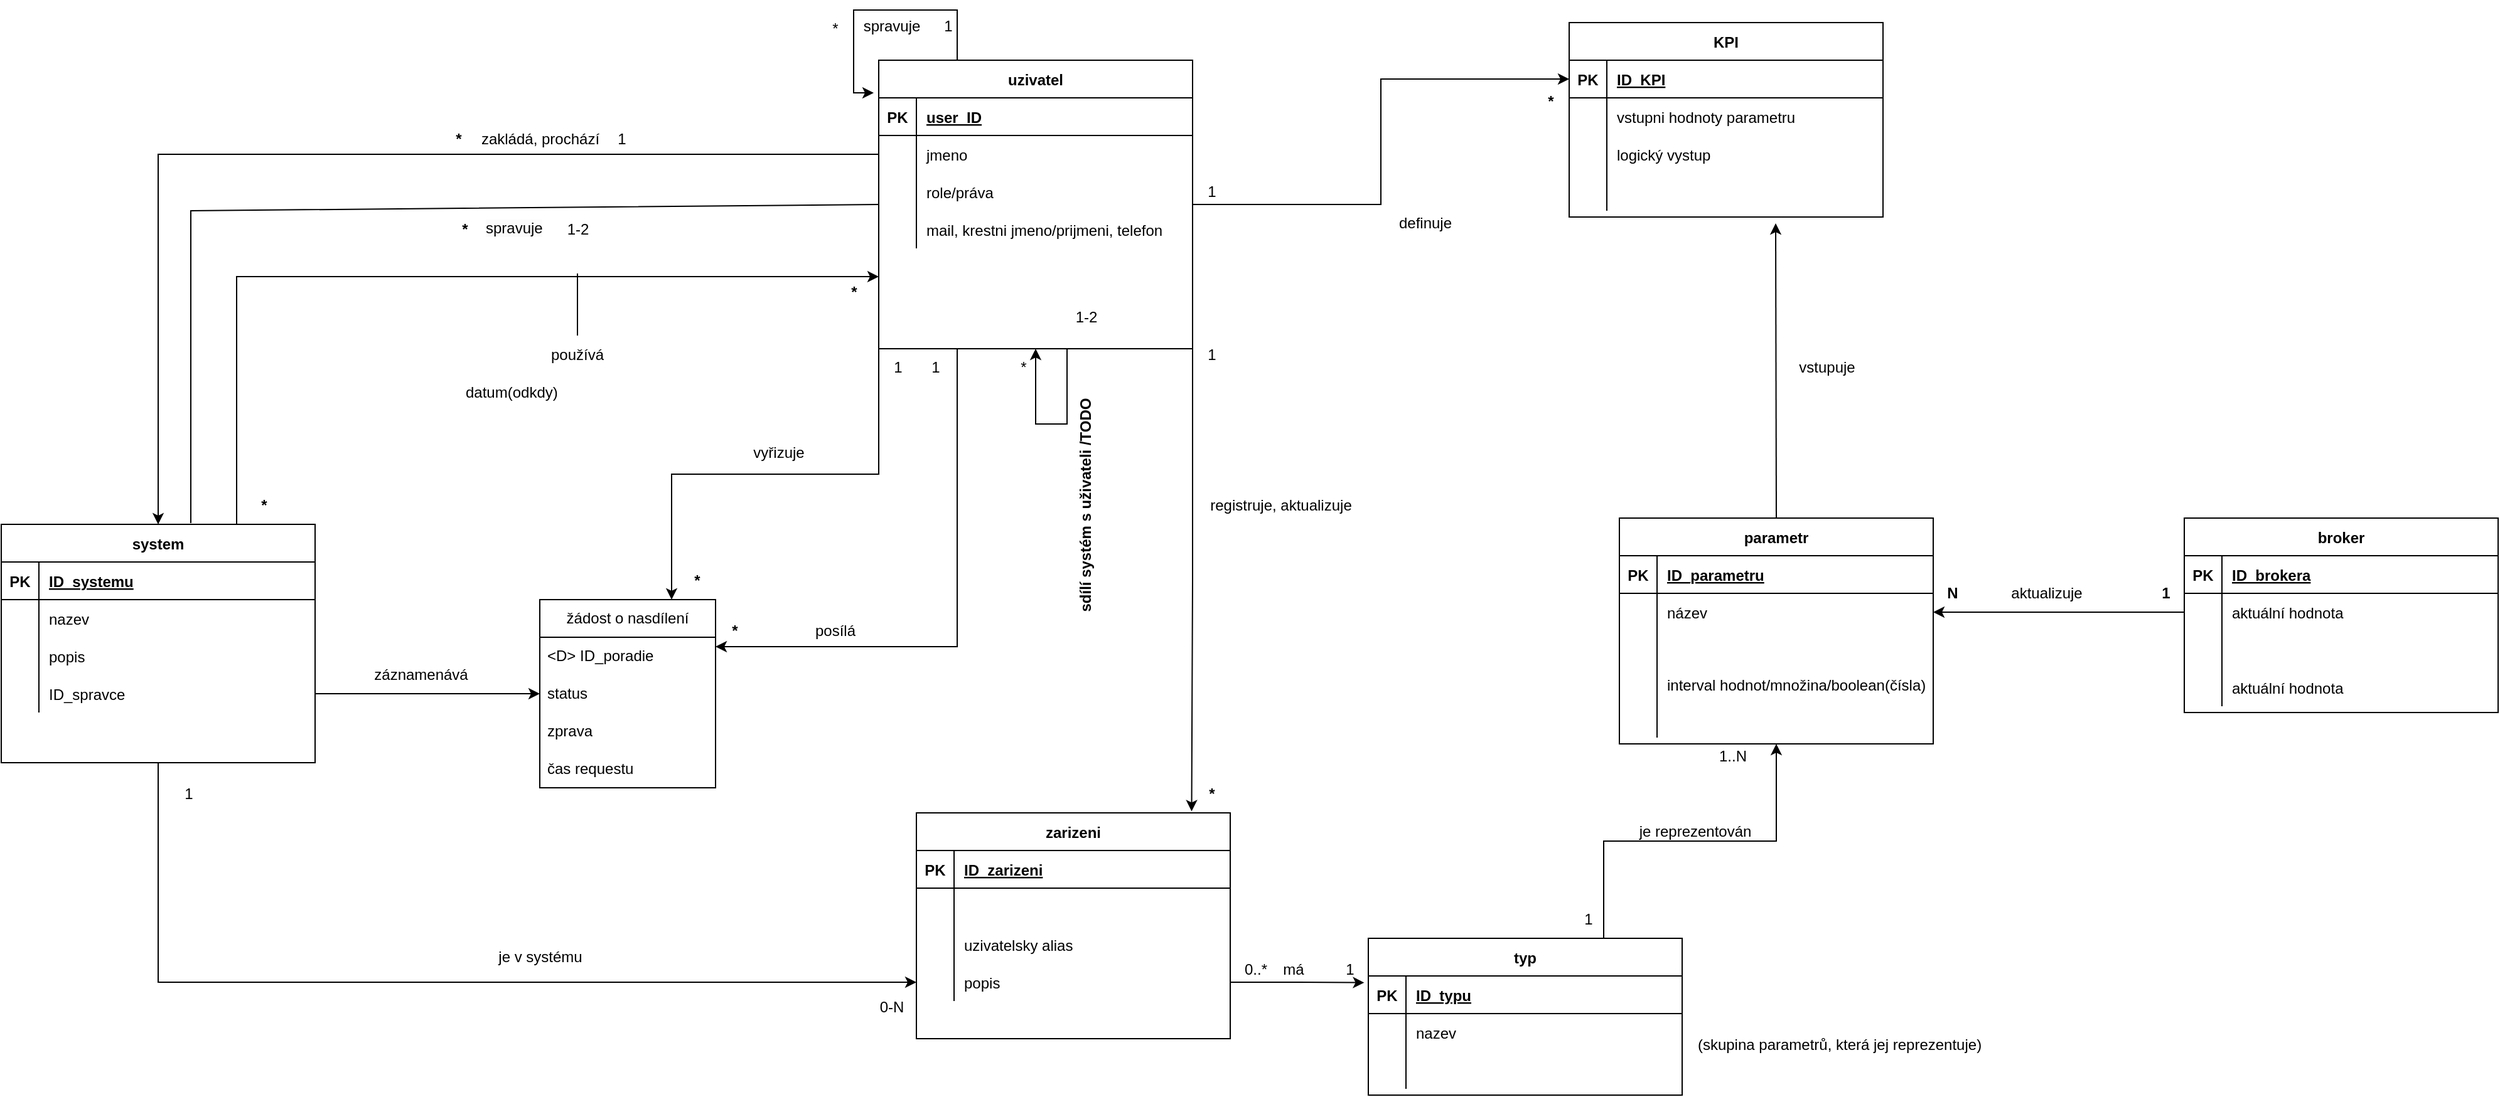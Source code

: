 <mxfile>
    <diagram id="R2lEEEUBdFMjLlhIrx00" name="Page-1">
        <mxGraphModel dx="2981" dy="889" grid="1" gridSize="10" guides="1" tooltips="1" connect="1" arrows="1" fold="1" page="1" pageScale="1" pageWidth="850" pageHeight="1100" math="0" shadow="0" extFonts="Permanent Marker^https://fonts.googleapis.com/css?family=Permanent+Marker">
            <root>
                <mxCell id="0"/>
                <mxCell id="1" parent="0"/>
                <mxCell id="_WzW970D3OPR41y3tWuO-68" style="edgeStyle=orthogonalEdgeStyle;rounded=0;orthogonalLoop=1;jettySize=auto;html=1;exitX=0.25;exitY=1;exitDx=0;exitDy=0;entryX=1;entryY=0.25;entryDx=0;entryDy=0;" parent="1" source="C-vyLk0tnHw3VtMMgP7b-23" target="_WzW970D3OPR41y3tWuO-198" edge="1">
                    <mxGeometry relative="1" as="geometry"/>
                </mxCell>
                <mxCell id="_WzW970D3OPR41y3tWuO-115" style="edgeStyle=orthogonalEdgeStyle;rounded=0;orthogonalLoop=1;jettySize=auto;html=1;exitX=1;exitY=0.5;exitDx=0;exitDy=0;entryX=0;entryY=0.5;entryDx=0;entryDy=0;" parent="1" source="C-vyLk0tnHw3VtMMgP7b-23" target="_WzW970D3OPR41y3tWuO-127" edge="1">
                    <mxGeometry relative="1" as="geometry"/>
                </mxCell>
                <mxCell id="_WzW970D3OPR41y3tWuO-210" style="edgeStyle=orthogonalEdgeStyle;rounded=0;orthogonalLoop=1;jettySize=auto;html=1;exitX=0;exitY=1;exitDx=0;exitDy=0;entryX=0.75;entryY=0;entryDx=0;entryDy=0;" parent="1" source="C-vyLk0tnHw3VtMMgP7b-23" target="_WzW970D3OPR41y3tWuO-198" edge="1">
                    <mxGeometry relative="1" as="geometry"/>
                </mxCell>
                <mxCell id="C-vyLk0tnHw3VtMMgP7b-23" value="uzivatel" style="shape=table;startSize=30;container=1;collapsible=1;childLayout=tableLayout;fixedRows=1;rowLines=0;fontStyle=1;align=center;resizeLast=1;" parent="1" vertex="1">
                    <mxGeometry y="60" width="250" height="230" as="geometry"/>
                </mxCell>
                <mxCell id="C-vyLk0tnHw3VtMMgP7b-24" value="" style="shape=partialRectangle;collapsible=0;dropTarget=0;pointerEvents=0;fillColor=none;points=[[0,0.5],[1,0.5]];portConstraint=eastwest;top=0;left=0;right=0;bottom=1;" parent="C-vyLk0tnHw3VtMMgP7b-23" vertex="1">
                    <mxGeometry y="30" width="250" height="30" as="geometry"/>
                </mxCell>
                <mxCell id="C-vyLk0tnHw3VtMMgP7b-25" value="PK" style="shape=partialRectangle;overflow=hidden;connectable=0;fillColor=none;top=0;left=0;bottom=0;right=0;fontStyle=1;" parent="C-vyLk0tnHw3VtMMgP7b-24" vertex="1">
                    <mxGeometry width="30" height="30" as="geometry">
                        <mxRectangle width="30" height="30" as="alternateBounds"/>
                    </mxGeometry>
                </mxCell>
                <mxCell id="C-vyLk0tnHw3VtMMgP7b-26" value="user_ID" style="shape=partialRectangle;overflow=hidden;connectable=0;fillColor=none;top=0;left=0;bottom=0;right=0;align=left;spacingLeft=6;fontStyle=5;" parent="C-vyLk0tnHw3VtMMgP7b-24" vertex="1">
                    <mxGeometry x="30" width="220" height="30" as="geometry">
                        <mxRectangle width="220" height="30" as="alternateBounds"/>
                    </mxGeometry>
                </mxCell>
                <mxCell id="C-vyLk0tnHw3VtMMgP7b-27" value="" style="shape=partialRectangle;collapsible=0;dropTarget=0;pointerEvents=0;fillColor=none;points=[[0,0.5],[1,0.5]];portConstraint=eastwest;top=0;left=0;right=0;bottom=0;" parent="C-vyLk0tnHw3VtMMgP7b-23" vertex="1">
                    <mxGeometry y="60" width="250" height="30" as="geometry"/>
                </mxCell>
                <mxCell id="C-vyLk0tnHw3VtMMgP7b-28" value="" style="shape=partialRectangle;overflow=hidden;connectable=0;fillColor=none;top=0;left=0;bottom=0;right=0;" parent="C-vyLk0tnHw3VtMMgP7b-27" vertex="1">
                    <mxGeometry width="30" height="30" as="geometry">
                        <mxRectangle width="30" height="30" as="alternateBounds"/>
                    </mxGeometry>
                </mxCell>
                <mxCell id="C-vyLk0tnHw3VtMMgP7b-29" value="jmeno" style="shape=partialRectangle;overflow=hidden;connectable=0;fillColor=none;top=0;left=0;bottom=0;right=0;align=left;spacingLeft=6;" parent="C-vyLk0tnHw3VtMMgP7b-27" vertex="1">
                    <mxGeometry x="30" width="220" height="30" as="geometry">
                        <mxRectangle width="220" height="30" as="alternateBounds"/>
                    </mxGeometry>
                </mxCell>
                <mxCell id="_WzW970D3OPR41y3tWuO-51" style="edgeStyle=orthogonalEdgeStyle;rounded=0;orthogonalLoop=1;jettySize=auto;html=1;exitX=0.25;exitY=0;exitDx=0;exitDy=0;entryX=-0.016;entryY=-0.133;entryDx=0;entryDy=0;entryPerimeter=0;" parent="C-vyLk0tnHw3VtMMgP7b-23" source="C-vyLk0tnHw3VtMMgP7b-23" target="C-vyLk0tnHw3VtMMgP7b-24" edge="1">
                    <mxGeometry relative="1" as="geometry">
                        <Array as="points">
                            <mxPoint x="63" y="-40"/>
                            <mxPoint x="-20" y="-40"/>
                            <mxPoint x="-20" y="26"/>
                        </Array>
                    </mxGeometry>
                </mxCell>
                <mxCell id="_WzW970D3OPR41y3tWuO-136" value="" style="shape=partialRectangle;collapsible=0;dropTarget=0;pointerEvents=0;fillColor=none;points=[[0,0.5],[1,0.5]];portConstraint=eastwest;top=0;left=0;right=0;bottom=0;" parent="C-vyLk0tnHw3VtMMgP7b-23" vertex="1">
                    <mxGeometry y="90" width="250" height="30" as="geometry"/>
                </mxCell>
                <mxCell id="_WzW970D3OPR41y3tWuO-137" value="" style="shape=partialRectangle;overflow=hidden;connectable=0;fillColor=none;top=0;left=0;bottom=0;right=0;" parent="_WzW970D3OPR41y3tWuO-136" vertex="1">
                    <mxGeometry width="30" height="30" as="geometry">
                        <mxRectangle width="30" height="30" as="alternateBounds"/>
                    </mxGeometry>
                </mxCell>
                <mxCell id="_WzW970D3OPR41y3tWuO-138" value="role/práva" style="shape=partialRectangle;overflow=hidden;connectable=0;fillColor=none;top=0;left=0;bottom=0;right=0;align=left;spacingLeft=6;" parent="_WzW970D3OPR41y3tWuO-136" vertex="1">
                    <mxGeometry x="30" width="220" height="30" as="geometry">
                        <mxRectangle width="220" height="30" as="alternateBounds"/>
                    </mxGeometry>
                </mxCell>
                <mxCell id="_WzW970D3OPR41y3tWuO-162" value="" style="shape=partialRectangle;collapsible=0;dropTarget=0;pointerEvents=0;fillColor=none;points=[[0,0.5],[1,0.5]];portConstraint=eastwest;top=0;left=0;right=0;bottom=0;" parent="C-vyLk0tnHw3VtMMgP7b-23" vertex="1">
                    <mxGeometry y="120" width="250" height="30" as="geometry"/>
                </mxCell>
                <mxCell id="_WzW970D3OPR41y3tWuO-163" value="" style="shape=partialRectangle;overflow=hidden;connectable=0;fillColor=none;top=0;left=0;bottom=0;right=0;" parent="_WzW970D3OPR41y3tWuO-162" vertex="1">
                    <mxGeometry width="30" height="30" as="geometry">
                        <mxRectangle width="30" height="30" as="alternateBounds"/>
                    </mxGeometry>
                </mxCell>
                <mxCell id="_WzW970D3OPR41y3tWuO-164" value="mail, krestni jmeno/prijmeni, telefon" style="shape=partialRectangle;overflow=hidden;connectable=0;fillColor=none;top=0;left=0;bottom=0;right=0;align=left;spacingLeft=6;" parent="_WzW970D3OPR41y3tWuO-162" vertex="1">
                    <mxGeometry x="30" width="220" height="30" as="geometry">
                        <mxRectangle width="220" height="30" as="alternateBounds"/>
                    </mxGeometry>
                </mxCell>
                <mxCell id="_WzW970D3OPR41y3tWuO-1" value="zarizeni" style="shape=table;startSize=30;container=1;collapsible=1;childLayout=tableLayout;fixedRows=1;rowLines=0;fontStyle=1;align=center;resizeLast=1;" parent="1" vertex="1">
                    <mxGeometry x="30" y="660" width="250" height="180" as="geometry"/>
                </mxCell>
                <mxCell id="_WzW970D3OPR41y3tWuO-2" value="" style="shape=partialRectangle;collapsible=0;dropTarget=0;pointerEvents=0;fillColor=none;points=[[0,0.5],[1,0.5]];portConstraint=eastwest;top=0;left=0;right=0;bottom=1;" parent="_WzW970D3OPR41y3tWuO-1" vertex="1">
                    <mxGeometry y="30" width="250" height="30" as="geometry"/>
                </mxCell>
                <mxCell id="_WzW970D3OPR41y3tWuO-3" value="PK" style="shape=partialRectangle;overflow=hidden;connectable=0;fillColor=none;top=0;left=0;bottom=0;right=0;fontStyle=1;" parent="_WzW970D3OPR41y3tWuO-2" vertex="1">
                    <mxGeometry width="30" height="30" as="geometry">
                        <mxRectangle width="30" height="30" as="alternateBounds"/>
                    </mxGeometry>
                </mxCell>
                <mxCell id="_WzW970D3OPR41y3tWuO-4" value="ID_zarizeni" style="shape=partialRectangle;overflow=hidden;connectable=0;fillColor=none;top=0;left=0;bottom=0;right=0;align=left;spacingLeft=6;fontStyle=5;" parent="_WzW970D3OPR41y3tWuO-2" vertex="1">
                    <mxGeometry x="30" width="220" height="30" as="geometry">
                        <mxRectangle width="220" height="30" as="alternateBounds"/>
                    </mxGeometry>
                </mxCell>
                <mxCell id="_WzW970D3OPR41y3tWuO-5" value="" style="shape=partialRectangle;collapsible=0;dropTarget=0;pointerEvents=0;fillColor=none;points=[[0,0.5],[1,0.5]];portConstraint=eastwest;top=0;left=0;right=0;bottom=0;" parent="_WzW970D3OPR41y3tWuO-1" vertex="1">
                    <mxGeometry y="60" width="250" height="30" as="geometry"/>
                </mxCell>
                <mxCell id="_WzW970D3OPR41y3tWuO-6" value="" style="shape=partialRectangle;overflow=hidden;connectable=0;fillColor=none;top=0;left=0;bottom=0;right=0;" parent="_WzW970D3OPR41y3tWuO-5" vertex="1">
                    <mxGeometry width="30" height="30" as="geometry">
                        <mxRectangle width="30" height="30" as="alternateBounds"/>
                    </mxGeometry>
                </mxCell>
                <mxCell id="_WzW970D3OPR41y3tWuO-7" value="" style="shape=partialRectangle;overflow=hidden;connectable=0;fillColor=none;top=0;left=0;bottom=0;right=0;align=left;spacingLeft=6;" parent="_WzW970D3OPR41y3tWuO-5" vertex="1">
                    <mxGeometry x="30" width="220" height="30" as="geometry">
                        <mxRectangle width="220" height="30" as="alternateBounds"/>
                    </mxGeometry>
                </mxCell>
                <mxCell id="_WzW970D3OPR41y3tWuO-19" value="" style="shape=partialRectangle;collapsible=0;dropTarget=0;pointerEvents=0;fillColor=none;points=[[0,0.5],[1,0.5]];portConstraint=eastwest;top=0;left=0;right=0;bottom=0;" parent="_WzW970D3OPR41y3tWuO-1" vertex="1">
                    <mxGeometry y="90" width="250" height="30" as="geometry"/>
                </mxCell>
                <mxCell id="_WzW970D3OPR41y3tWuO-20" value="" style="shape=partialRectangle;overflow=hidden;connectable=0;fillColor=none;top=0;left=0;bottom=0;right=0;" parent="_WzW970D3OPR41y3tWuO-19" vertex="1">
                    <mxGeometry width="30" height="30" as="geometry">
                        <mxRectangle width="30" height="30" as="alternateBounds"/>
                    </mxGeometry>
                </mxCell>
                <mxCell id="_WzW970D3OPR41y3tWuO-21" value="uzivatelsky alias" style="shape=partialRectangle;overflow=hidden;connectable=0;fillColor=none;top=0;left=0;bottom=0;right=0;align=left;spacingLeft=6;" parent="_WzW970D3OPR41y3tWuO-19" vertex="1">
                    <mxGeometry x="30" width="220" height="30" as="geometry">
                        <mxRectangle width="220" height="30" as="alternateBounds"/>
                    </mxGeometry>
                </mxCell>
                <mxCell id="_WzW970D3OPR41y3tWuO-22" value="" style="shape=partialRectangle;collapsible=0;dropTarget=0;pointerEvents=0;fillColor=none;points=[[0,0.5],[1,0.5]];portConstraint=eastwest;top=0;left=0;right=0;bottom=0;" parent="_WzW970D3OPR41y3tWuO-1" vertex="1">
                    <mxGeometry y="120" width="250" height="30" as="geometry"/>
                </mxCell>
                <mxCell id="_WzW970D3OPR41y3tWuO-23" value="" style="shape=partialRectangle;overflow=hidden;connectable=0;fillColor=none;top=0;left=0;bottom=0;right=0;" parent="_WzW970D3OPR41y3tWuO-22" vertex="1">
                    <mxGeometry width="30" height="30" as="geometry">
                        <mxRectangle width="30" height="30" as="alternateBounds"/>
                    </mxGeometry>
                </mxCell>
                <mxCell id="_WzW970D3OPR41y3tWuO-24" value="popis" style="shape=partialRectangle;overflow=hidden;connectable=0;fillColor=none;top=0;left=0;bottom=0;right=0;align=left;spacingLeft=6;" parent="_WzW970D3OPR41y3tWuO-22" vertex="1">
                    <mxGeometry x="30" width="220" height="30" as="geometry">
                        <mxRectangle width="220" height="30" as="alternateBounds"/>
                    </mxGeometry>
                </mxCell>
                <mxCell id="_WzW970D3OPR41y3tWuO-15" style="edgeStyle=orthogonalEdgeStyle;rounded=0;orthogonalLoop=1;jettySize=auto;html=1;entryX=0;entryY=0.5;entryDx=0;entryDy=0;" parent="1" source="_WzW970D3OPR41y3tWuO-8" target="_WzW970D3OPR41y3tWuO-22" edge="1">
                    <mxGeometry relative="1" as="geometry">
                        <mxPoint x="-80" y="510" as="targetPoint"/>
                    </mxGeometry>
                </mxCell>
                <mxCell id="_WzW970D3OPR41y3tWuO-27" style="edgeStyle=orthogonalEdgeStyle;rounded=0;orthogonalLoop=1;jettySize=auto;html=1;exitX=0.75;exitY=0;exitDx=0;exitDy=0;entryX=0;entryY=0.75;entryDx=0;entryDy=0;" parent="1" source="_WzW970D3OPR41y3tWuO-8" target="C-vyLk0tnHw3VtMMgP7b-23" edge="1">
                    <mxGeometry relative="1" as="geometry"/>
                </mxCell>
                <mxCell id="_WzW970D3OPR41y3tWuO-8" value="system" style="shape=table;startSize=30;container=1;collapsible=1;childLayout=tableLayout;fixedRows=1;rowLines=0;fontStyle=1;align=center;resizeLast=1;" parent="1" vertex="1">
                    <mxGeometry x="-699" y="430" width="250" height="190" as="geometry"/>
                </mxCell>
                <mxCell id="_WzW970D3OPR41y3tWuO-9" value="" style="shape=partialRectangle;collapsible=0;dropTarget=0;pointerEvents=0;fillColor=none;points=[[0,0.5],[1,0.5]];portConstraint=eastwest;top=0;left=0;right=0;bottom=1;" parent="_WzW970D3OPR41y3tWuO-8" vertex="1">
                    <mxGeometry y="30" width="250" height="30" as="geometry"/>
                </mxCell>
                <mxCell id="_WzW970D3OPR41y3tWuO-10" value="PK" style="shape=partialRectangle;overflow=hidden;connectable=0;fillColor=none;top=0;left=0;bottom=0;right=0;fontStyle=1;" parent="_WzW970D3OPR41y3tWuO-9" vertex="1">
                    <mxGeometry width="30" height="30" as="geometry">
                        <mxRectangle width="30" height="30" as="alternateBounds"/>
                    </mxGeometry>
                </mxCell>
                <mxCell id="_WzW970D3OPR41y3tWuO-11" value="ID_systemu" style="shape=partialRectangle;overflow=hidden;connectable=0;fillColor=none;top=0;left=0;bottom=0;right=0;align=left;spacingLeft=6;fontStyle=5;" parent="_WzW970D3OPR41y3tWuO-9" vertex="1">
                    <mxGeometry x="30" width="220" height="30" as="geometry">
                        <mxRectangle width="220" height="30" as="alternateBounds"/>
                    </mxGeometry>
                </mxCell>
                <mxCell id="_WzW970D3OPR41y3tWuO-12" value="" style="shape=partialRectangle;collapsible=0;dropTarget=0;pointerEvents=0;fillColor=none;points=[[0,0.5],[1,0.5]];portConstraint=eastwest;top=0;left=0;right=0;bottom=0;" parent="_WzW970D3OPR41y3tWuO-8" vertex="1">
                    <mxGeometry y="60" width="250" height="30" as="geometry"/>
                </mxCell>
                <mxCell id="_WzW970D3OPR41y3tWuO-13" value="" style="shape=partialRectangle;overflow=hidden;connectable=0;fillColor=none;top=0;left=0;bottom=0;right=0;" parent="_WzW970D3OPR41y3tWuO-12" vertex="1">
                    <mxGeometry width="30" height="30" as="geometry">
                        <mxRectangle width="30" height="30" as="alternateBounds"/>
                    </mxGeometry>
                </mxCell>
                <mxCell id="_WzW970D3OPR41y3tWuO-14" value="nazev" style="shape=partialRectangle;overflow=hidden;connectable=0;fillColor=none;top=0;left=0;bottom=0;right=0;align=left;spacingLeft=6;" parent="_WzW970D3OPR41y3tWuO-12" vertex="1">
                    <mxGeometry x="30" width="220" height="30" as="geometry">
                        <mxRectangle width="220" height="30" as="alternateBounds"/>
                    </mxGeometry>
                </mxCell>
                <mxCell id="_WzW970D3OPR41y3tWuO-45" value="" style="shape=partialRectangle;collapsible=0;dropTarget=0;pointerEvents=0;fillColor=none;points=[[0,0.5],[1,0.5]];portConstraint=eastwest;top=0;left=0;right=0;bottom=0;" parent="_WzW970D3OPR41y3tWuO-8" vertex="1">
                    <mxGeometry y="90" width="250" height="30" as="geometry"/>
                </mxCell>
                <mxCell id="_WzW970D3OPR41y3tWuO-46" value="" style="shape=partialRectangle;overflow=hidden;connectable=0;fillColor=none;top=0;left=0;bottom=0;right=0;" parent="_WzW970D3OPR41y3tWuO-45" vertex="1">
                    <mxGeometry width="30" height="30" as="geometry">
                        <mxRectangle width="30" height="30" as="alternateBounds"/>
                    </mxGeometry>
                </mxCell>
                <mxCell id="_WzW970D3OPR41y3tWuO-47" value="popis" style="shape=partialRectangle;overflow=hidden;connectable=0;fillColor=none;top=0;left=0;bottom=0;right=0;align=left;spacingLeft=6;" parent="_WzW970D3OPR41y3tWuO-45" vertex="1">
                    <mxGeometry x="30" width="220" height="30" as="geometry">
                        <mxRectangle width="220" height="30" as="alternateBounds"/>
                    </mxGeometry>
                </mxCell>
                <mxCell id="_WzW970D3OPR41y3tWuO-48" value="" style="shape=partialRectangle;collapsible=0;dropTarget=0;pointerEvents=0;fillColor=none;points=[[0,0.5],[1,0.5]];portConstraint=eastwest;top=0;left=0;right=0;bottom=0;" parent="_WzW970D3OPR41y3tWuO-8" vertex="1">
                    <mxGeometry y="120" width="250" height="30" as="geometry"/>
                </mxCell>
                <mxCell id="_WzW970D3OPR41y3tWuO-49" value="" style="shape=partialRectangle;overflow=hidden;connectable=0;fillColor=none;top=0;left=0;bottom=0;right=0;" parent="_WzW970D3OPR41y3tWuO-48" vertex="1">
                    <mxGeometry width="30" height="30" as="geometry">
                        <mxRectangle width="30" height="30" as="alternateBounds"/>
                    </mxGeometry>
                </mxCell>
                <mxCell id="_WzW970D3OPR41y3tWuO-50" value="ID_spravce" style="shape=partialRectangle;overflow=hidden;connectable=0;fillColor=none;top=0;left=0;bottom=0;right=0;align=left;spacingLeft=6;" parent="_WzW970D3OPR41y3tWuO-48" vertex="1">
                    <mxGeometry x="30" width="220" height="30" as="geometry">
                        <mxRectangle width="220" height="30" as="alternateBounds"/>
                    </mxGeometry>
                </mxCell>
                <mxCell id="_WzW970D3OPR41y3tWuO-16" value="1" style="text;html=1;align=center;verticalAlign=middle;resizable=0;points=[];autosize=1;strokeColor=none;fillColor=none;" parent="1" vertex="1">
                    <mxGeometry x="-565" y="630" width="30" height="30" as="geometry"/>
                </mxCell>
                <mxCell id="_WzW970D3OPR41y3tWuO-17" value="0-N" style="text;html=1;align=center;verticalAlign=middle;resizable=0;points=[];autosize=1;strokeColor=none;fillColor=none;" parent="1" vertex="1">
                    <mxGeometry x="-10" y="800" width="40" height="30" as="geometry"/>
                </mxCell>
                <mxCell id="_WzW970D3OPR41y3tWuO-18" value="je v systému" style="text;html=1;align=center;verticalAlign=middle;resizable=0;points=[];autosize=1;strokeColor=none;fillColor=none;" parent="1" vertex="1">
                    <mxGeometry x="-315" y="760" width="90" height="30" as="geometry"/>
                </mxCell>
                <mxCell id="_WzW970D3OPR41y3tWuO-25" style="edgeStyle=orthogonalEdgeStyle;rounded=0;orthogonalLoop=1;jettySize=auto;html=1;entryX=0.5;entryY=0;entryDx=0;entryDy=0;" parent="1" source="C-vyLk0tnHw3VtMMgP7b-27" target="_WzW970D3OPR41y3tWuO-8" edge="1">
                    <mxGeometry relative="1" as="geometry"/>
                </mxCell>
                <mxCell id="_WzW970D3OPR41y3tWuO-26" value="zakládá, prochází" style="text;html=1;align=center;verticalAlign=middle;resizable=0;points=[];autosize=1;strokeColor=none;fillColor=none;" parent="1" vertex="1">
                    <mxGeometry x="-330" y="107.5" width="120" height="30" as="geometry"/>
                </mxCell>
                <mxCell id="_WzW970D3OPR41y3tWuO-29" value="1" style="text;html=1;align=center;verticalAlign=middle;resizable=0;points=[];autosize=1;strokeColor=none;fillColor=none;" parent="1" vertex="1">
                    <mxGeometry x="-220" y="107.5" width="30" height="30" as="geometry"/>
                </mxCell>
                <mxCell id="_WzW970D3OPR41y3tWuO-30" value="&lt;b&gt;*&lt;/b&gt;" style="text;html=1;align=center;verticalAlign=middle;resizable=0;points=[];autosize=1;strokeColor=none;fillColor=none;" parent="1" vertex="1">
                    <mxGeometry x="-350" y="107.5" width="30" height="30" as="geometry"/>
                </mxCell>
                <mxCell id="_WzW970D3OPR41y3tWuO-31" value="&lt;b&gt;*&lt;/b&gt;" style="text;html=1;align=center;verticalAlign=middle;resizable=0;points=[];autosize=1;strokeColor=none;fillColor=none;" parent="1" vertex="1">
                    <mxGeometry x="-505" y="400" width="30" height="30" as="geometry"/>
                </mxCell>
                <mxCell id="_WzW970D3OPR41y3tWuO-32" value="&lt;b&gt;*&lt;/b&gt;" style="text;html=1;align=center;verticalAlign=middle;resizable=0;points=[];autosize=1;strokeColor=none;fillColor=none;" parent="1" vertex="1">
                    <mxGeometry x="-35" y="230" width="30" height="30" as="geometry"/>
                </mxCell>
                <mxCell id="_WzW970D3OPR41y3tWuO-44" value="" style="endArrow=none;html=1;rounded=0;exitX=0.5;exitY=0;exitDx=0;exitDy=0;" parent="1" edge="1" source="_WzW970D3OPR41y3tWuO-194">
                    <mxGeometry width="50" height="50" relative="1" as="geometry">
                        <mxPoint x="-245" y="280" as="sourcePoint"/>
                        <mxPoint x="-240" y="230" as="targetPoint"/>
                    </mxGeometry>
                </mxCell>
                <mxCell id="_WzW970D3OPR41y3tWuO-52" value="spravuje" style="text;html=1;align=center;verticalAlign=middle;resizable=0;points=[];autosize=1;strokeColor=none;fillColor=none;" parent="1" vertex="1">
                    <mxGeometry x="-25" y="18" width="70" height="30" as="geometry"/>
                </mxCell>
                <mxCell id="_WzW970D3OPR41y3tWuO-53" value="1" style="text;html=1;align=center;verticalAlign=middle;resizable=0;points=[];autosize=1;strokeColor=none;fillColor=none;" parent="1" vertex="1">
                    <mxGeometry x="40" y="18" width="30" height="30" as="geometry"/>
                </mxCell>
                <mxCell id="_WzW970D3OPR41y3tWuO-54" value="*" style="text;html=1;align=center;verticalAlign=middle;resizable=0;points=[];autosize=1;strokeColor=none;fillColor=none;" parent="1" vertex="1">
                    <mxGeometry x="-50" y="20" width="30" height="30" as="geometry"/>
                </mxCell>
                <mxCell id="_WzW970D3OPR41y3tWuO-55" style="edgeStyle=orthogonalEdgeStyle;rounded=0;orthogonalLoop=1;jettySize=auto;html=1;entryX=0.5;entryY=1;entryDx=0;entryDy=0;" parent="1" target="C-vyLk0tnHw3VtMMgP7b-23" edge="1">
                    <mxGeometry relative="1" as="geometry">
                        <mxPoint x="150" y="290" as="sourcePoint"/>
                        <Array as="points">
                            <mxPoint x="150" y="350"/>
                            <mxPoint x="125" y="350"/>
                        </Array>
                    </mxGeometry>
                </mxCell>
                <mxCell id="_WzW970D3OPR41y3tWuO-56" value="&lt;b&gt;sdílí systém s uživateli /TODO&lt;/b&gt;" style="text;html=1;align=center;verticalAlign=middle;resizable=0;points=[];autosize=1;strokeColor=none;fillColor=none;rotation=-90;" parent="1" vertex="1">
                    <mxGeometry x="70" y="400" width="190" height="30" as="geometry"/>
                </mxCell>
                <mxCell id="_WzW970D3OPR41y3tWuO-57" value="1-2" style="text;html=1;align=center;verticalAlign=middle;resizable=0;points=[];autosize=1;strokeColor=none;fillColor=none;" parent="1" vertex="1">
                    <mxGeometry x="145" y="250" width="40" height="30" as="geometry"/>
                </mxCell>
                <mxCell id="_WzW970D3OPR41y3tWuO-58" value="*" style="text;html=1;align=center;verticalAlign=middle;resizable=0;points=[];autosize=1;strokeColor=none;fillColor=none;" parent="1" vertex="1">
                    <mxGeometry x="100" y="290" width="30" height="30" as="geometry"/>
                </mxCell>
                <mxCell id="_WzW970D3OPR41y3tWuO-59" value="" style="endArrow=none;html=1;rounded=0;exitX=0.604;exitY=-0.005;exitDx=0;exitDy=0;exitPerimeter=0;entryX=0;entryY=0.5;entryDx=0;entryDy=0;" parent="1" source="_WzW970D3OPR41y3tWuO-8" target="C-vyLk0tnHw3VtMMgP7b-23" edge="1">
                    <mxGeometry width="50" height="50" relative="1" as="geometry">
                        <mxPoint x="400" y="500" as="sourcePoint"/>
                        <mxPoint x="450" y="450" as="targetPoint"/>
                        <Array as="points">
                            <mxPoint x="-548" y="180"/>
                        </Array>
                    </mxGeometry>
                </mxCell>
                <mxCell id="_WzW970D3OPR41y3tWuO-60" value="&lt;span style=&quot;color: rgb(0, 0, 0); font-family: Helvetica; font-size: 12px; font-style: normal; font-variant-ligatures: normal; font-variant-caps: normal; font-weight: 400; letter-spacing: normal; orphans: 2; text-align: center; text-indent: 0px; text-transform: none; widows: 2; word-spacing: 0px; -webkit-text-stroke-width: 0px; background-color: rgb(251, 251, 251); text-decoration-thickness: initial; text-decoration-style: initial; text-decoration-color: initial; float: none; display: inline !important;&quot;&gt;spravuje&lt;/span&gt;" style="text;whiteSpace=wrap;html=1;" parent="1" vertex="1">
                    <mxGeometry x="-315" y="180" width="55" height="20" as="geometry"/>
                </mxCell>
                <mxCell id="_WzW970D3OPR41y3tWuO-62" value="1-2" style="text;html=1;align=center;verticalAlign=middle;resizable=0;points=[];autosize=1;strokeColor=none;fillColor=none;" parent="1" vertex="1">
                    <mxGeometry x="-260" y="180" width="40" height="30" as="geometry"/>
                </mxCell>
                <mxCell id="_WzW970D3OPR41y3tWuO-63" value="&lt;b&gt;*&lt;/b&gt;" style="text;html=1;align=center;verticalAlign=middle;resizable=0;points=[];autosize=1;strokeColor=none;fillColor=none;" parent="1" vertex="1">
                    <mxGeometry x="-345" y="180" width="30" height="30" as="geometry"/>
                </mxCell>
                <mxCell id="_WzW970D3OPR41y3tWuO-70" style="edgeStyle=orthogonalEdgeStyle;rounded=0;orthogonalLoop=1;jettySize=auto;html=1;exitX=1;exitY=1;exitDx=0;exitDy=0;entryX=0.877;entryY=-0.007;entryDx=0;entryDy=0;entryPerimeter=0;" parent="1" source="C-vyLk0tnHw3VtMMgP7b-23" target="_WzW970D3OPR41y3tWuO-1" edge="1">
                    <mxGeometry relative="1" as="geometry"/>
                </mxCell>
                <mxCell id="_WzW970D3OPR41y3tWuO-71" value="registruje, aktualizuje" style="text;html=1;align=center;verticalAlign=middle;resizable=0;points=[];autosize=1;strokeColor=none;fillColor=none;rotation=0;" parent="1" vertex="1">
                    <mxGeometry x="250" y="400" width="140" height="30" as="geometry"/>
                </mxCell>
                <mxCell id="_WzW970D3OPR41y3tWuO-72" value="1" style="text;html=1;align=center;verticalAlign=middle;resizable=0;points=[];autosize=1;strokeColor=none;fillColor=none;" parent="1" vertex="1">
                    <mxGeometry x="250" y="280" width="30" height="30" as="geometry"/>
                </mxCell>
                <mxCell id="_WzW970D3OPR41y3tWuO-73" value="&lt;b&gt;*&lt;/b&gt;" style="text;html=1;align=center;verticalAlign=middle;resizable=0;points=[];autosize=1;strokeColor=none;fillColor=none;" parent="1" vertex="1">
                    <mxGeometry x="250" y="630" width="30" height="30" as="geometry"/>
                </mxCell>
                <mxCell id="_WzW970D3OPR41y3tWuO-74" value="1" style="text;html=1;align=center;verticalAlign=middle;resizable=0;points=[];autosize=1;strokeColor=none;fillColor=none;" parent="1" vertex="1">
                    <mxGeometry x="30" y="290" width="30" height="30" as="geometry"/>
                </mxCell>
                <mxCell id="_WzW970D3OPR41y3tWuO-166" style="edgeStyle=orthogonalEdgeStyle;rounded=0;orthogonalLoop=1;jettySize=auto;html=1;exitX=0.5;exitY=0;exitDx=0;exitDy=0;" parent="1" source="_WzW970D3OPR41y3tWuO-89" edge="1">
                    <mxGeometry relative="1" as="geometry">
                        <mxPoint x="714.5" y="190" as="targetPoint"/>
                    </mxGeometry>
                </mxCell>
                <mxCell id="_WzW970D3OPR41y3tWuO-89" value="parametr" style="shape=table;startSize=30;container=1;collapsible=1;childLayout=tableLayout;fixedRows=1;rowLines=0;fontStyle=1;align=center;resizeLast=1;" parent="1" vertex="1">
                    <mxGeometry x="590" y="425" width="250" height="180" as="geometry"/>
                </mxCell>
                <mxCell id="_WzW970D3OPR41y3tWuO-90" value="" style="shape=partialRectangle;collapsible=0;dropTarget=0;pointerEvents=0;fillColor=none;points=[[0,0.5],[1,0.5]];portConstraint=eastwest;top=0;left=0;right=0;bottom=1;" parent="_WzW970D3OPR41y3tWuO-89" vertex="1">
                    <mxGeometry y="30" width="250" height="30" as="geometry"/>
                </mxCell>
                <mxCell id="_WzW970D3OPR41y3tWuO-91" value="PK" style="shape=partialRectangle;overflow=hidden;connectable=0;fillColor=none;top=0;left=0;bottom=0;right=0;fontStyle=1;" parent="_WzW970D3OPR41y3tWuO-90" vertex="1">
                    <mxGeometry width="30" height="30" as="geometry">
                        <mxRectangle width="30" height="30" as="alternateBounds"/>
                    </mxGeometry>
                </mxCell>
                <mxCell id="_WzW970D3OPR41y3tWuO-92" value="ID_parametru" style="shape=partialRectangle;overflow=hidden;connectable=0;fillColor=none;top=0;left=0;bottom=0;right=0;align=left;spacingLeft=6;fontStyle=5;" parent="_WzW970D3OPR41y3tWuO-90" vertex="1">
                    <mxGeometry x="30" width="220" height="30" as="geometry">
                        <mxRectangle width="220" height="30" as="alternateBounds"/>
                    </mxGeometry>
                </mxCell>
                <mxCell id="_WzW970D3OPR41y3tWuO-93" value="" style="shape=partialRectangle;collapsible=0;dropTarget=0;pointerEvents=0;fillColor=none;points=[[0,0.5],[1,0.5]];portConstraint=eastwest;top=0;left=0;right=0;bottom=0;" parent="_WzW970D3OPR41y3tWuO-89" vertex="1">
                    <mxGeometry y="60" width="250" height="30" as="geometry"/>
                </mxCell>
                <mxCell id="_WzW970D3OPR41y3tWuO-94" value="" style="shape=partialRectangle;overflow=hidden;connectable=0;fillColor=none;top=0;left=0;bottom=0;right=0;" parent="_WzW970D3OPR41y3tWuO-93" vertex="1">
                    <mxGeometry width="30" height="30" as="geometry">
                        <mxRectangle width="30" height="30" as="alternateBounds"/>
                    </mxGeometry>
                </mxCell>
                <mxCell id="_WzW970D3OPR41y3tWuO-95" value="název" style="shape=partialRectangle;overflow=hidden;connectable=0;fillColor=none;top=0;left=0;bottom=0;right=0;align=left;spacingLeft=6;" parent="_WzW970D3OPR41y3tWuO-93" vertex="1">
                    <mxGeometry x="30" width="220" height="30" as="geometry">
                        <mxRectangle width="220" height="30" as="alternateBounds"/>
                    </mxGeometry>
                </mxCell>
                <mxCell id="_WzW970D3OPR41y3tWuO-97" value="" style="shape=partialRectangle;collapsible=0;dropTarget=0;pointerEvents=0;fillColor=none;points=[[0,0.5],[1,0.5]];portConstraint=eastwest;top=0;left=0;right=0;bottom=0;" parent="_WzW970D3OPR41y3tWuO-89" vertex="1">
                    <mxGeometry y="90" width="250" height="85" as="geometry"/>
                </mxCell>
                <mxCell id="_WzW970D3OPR41y3tWuO-98" value="" style="shape=partialRectangle;overflow=hidden;connectable=0;fillColor=none;top=0;left=0;bottom=0;right=0;" parent="_WzW970D3OPR41y3tWuO-97" vertex="1">
                    <mxGeometry width="30" height="85" as="geometry">
                        <mxRectangle width="30" height="85" as="alternateBounds"/>
                    </mxGeometry>
                </mxCell>
                <mxCell id="_WzW970D3OPR41y3tWuO-99" value="interval hodnot/množina/boolean(čísla)" style="shape=partialRectangle;overflow=hidden;connectable=0;fillColor=none;top=0;left=0;bottom=0;right=0;align=left;spacingLeft=6;" parent="_WzW970D3OPR41y3tWuO-97" vertex="1">
                    <mxGeometry x="30" width="220" height="85" as="geometry">
                        <mxRectangle width="220" height="85" as="alternateBounds"/>
                    </mxGeometry>
                </mxCell>
                <mxCell id="_WzW970D3OPR41y3tWuO-113" value="definuje" style="text;html=1;align=center;verticalAlign=middle;resizable=0;points=[];autosize=1;strokeColor=none;fillColor=none;" parent="1" vertex="1">
                    <mxGeometry x="400" y="175" width="70" height="30" as="geometry"/>
                </mxCell>
                <mxCell id="_WzW970D3OPR41y3tWuO-116" value="1" style="text;html=1;align=center;verticalAlign=middle;resizable=0;points=[];autosize=1;strokeColor=none;fillColor=none;" parent="1" vertex="1">
                    <mxGeometry x="250" y="150" width="30" height="30" as="geometry"/>
                </mxCell>
                <mxCell id="_WzW970D3OPR41y3tWuO-117" value="&lt;b&gt;*&lt;/b&gt;" style="text;html=1;align=center;verticalAlign=middle;resizable=0;points=[];autosize=1;strokeColor=none;fillColor=none;" parent="1" vertex="1">
                    <mxGeometry x="520" y="77.5" width="30" height="30" as="geometry"/>
                </mxCell>
                <mxCell id="_WzW970D3OPR41y3tWuO-118" style="edgeStyle=orthogonalEdgeStyle;rounded=0;orthogonalLoop=1;jettySize=auto;html=1;entryX=0.5;entryY=1;entryDx=0;entryDy=0;exitX=0.75;exitY=0;exitDx=0;exitDy=0;" parent="1" source="_WzW970D3OPR41y3tWuO-146" target="_WzW970D3OPR41y3tWuO-89" edge="1">
                    <mxGeometry relative="1" as="geometry">
                        <mxPoint x="520" y="735" as="sourcePoint"/>
                    </mxGeometry>
                </mxCell>
                <mxCell id="_WzW970D3OPR41y3tWuO-119" value="je reprezentován" style="text;html=1;align=center;verticalAlign=middle;resizable=0;points=[];autosize=1;strokeColor=none;fillColor=none;" parent="1" vertex="1">
                    <mxGeometry x="595" y="660" width="110" height="30" as="geometry"/>
                </mxCell>
                <mxCell id="_WzW970D3OPR41y3tWuO-120" value="1" style="text;html=1;align=center;verticalAlign=middle;resizable=0;points=[];autosize=1;strokeColor=none;fillColor=none;" parent="1" vertex="1">
                    <mxGeometry x="550" y="730" width="30" height="30" as="geometry"/>
                </mxCell>
                <mxCell id="_WzW970D3OPR41y3tWuO-121" value="1..N" style="text;html=1;align=center;verticalAlign=middle;resizable=0;points=[];autosize=1;strokeColor=none;fillColor=none;" parent="1" vertex="1">
                    <mxGeometry x="655" y="600" width="50" height="30" as="geometry"/>
                </mxCell>
                <mxCell id="_WzW970D3OPR41y3tWuO-122" value="&lt;b&gt;*&lt;/b&gt;" style="text;html=1;align=center;verticalAlign=middle;resizable=0;points=[];autosize=1;strokeColor=none;fillColor=none;" parent="1" vertex="1">
                    <mxGeometry x="-130" y="500" width="30" height="30" as="geometry"/>
                </mxCell>
                <mxCell id="_WzW970D3OPR41y3tWuO-126" value="KPI" style="shape=table;startSize=30;container=1;collapsible=1;childLayout=tableLayout;fixedRows=1;rowLines=0;fontStyle=1;align=center;resizeLast=1;" parent="1" vertex="1">
                    <mxGeometry x="550" y="30" width="250" height="155" as="geometry"/>
                </mxCell>
                <mxCell id="_WzW970D3OPR41y3tWuO-127" value="" style="shape=partialRectangle;collapsible=0;dropTarget=0;pointerEvents=0;fillColor=none;points=[[0,0.5],[1,0.5]];portConstraint=eastwest;top=0;left=0;right=0;bottom=1;" parent="_WzW970D3OPR41y3tWuO-126" vertex="1">
                    <mxGeometry y="30" width="250" height="30" as="geometry"/>
                </mxCell>
                <mxCell id="_WzW970D3OPR41y3tWuO-128" value="PK" style="shape=partialRectangle;overflow=hidden;connectable=0;fillColor=none;top=0;left=0;bottom=0;right=0;fontStyle=1;" parent="_WzW970D3OPR41y3tWuO-127" vertex="1">
                    <mxGeometry width="30" height="30" as="geometry">
                        <mxRectangle width="30" height="30" as="alternateBounds"/>
                    </mxGeometry>
                </mxCell>
                <mxCell id="_WzW970D3OPR41y3tWuO-129" value="ID_KPI" style="shape=partialRectangle;overflow=hidden;connectable=0;fillColor=none;top=0;left=0;bottom=0;right=0;align=left;spacingLeft=6;fontStyle=5;" parent="_WzW970D3OPR41y3tWuO-127" vertex="1">
                    <mxGeometry x="30" width="220" height="30" as="geometry">
                        <mxRectangle width="220" height="30" as="alternateBounds"/>
                    </mxGeometry>
                </mxCell>
                <mxCell id="_WzW970D3OPR41y3tWuO-130" value="" style="shape=partialRectangle;collapsible=0;dropTarget=0;pointerEvents=0;fillColor=none;points=[[0,0.5],[1,0.5]];portConstraint=eastwest;top=0;left=0;right=0;bottom=0;" parent="_WzW970D3OPR41y3tWuO-126" vertex="1">
                    <mxGeometry y="60" width="250" height="30" as="geometry"/>
                </mxCell>
                <mxCell id="_WzW970D3OPR41y3tWuO-131" value="" style="shape=partialRectangle;overflow=hidden;connectable=0;fillColor=none;top=0;left=0;bottom=0;right=0;" parent="_WzW970D3OPR41y3tWuO-130" vertex="1">
                    <mxGeometry width="30" height="30" as="geometry">
                        <mxRectangle width="30" height="30" as="alternateBounds"/>
                    </mxGeometry>
                </mxCell>
                <mxCell id="_WzW970D3OPR41y3tWuO-132" value="vstupni hodnoty parametru" style="shape=partialRectangle;overflow=hidden;connectable=0;fillColor=none;top=0;left=0;bottom=0;right=0;align=left;spacingLeft=6;" parent="_WzW970D3OPR41y3tWuO-130" vertex="1">
                    <mxGeometry x="30" width="220" height="30" as="geometry">
                        <mxRectangle width="220" height="30" as="alternateBounds"/>
                    </mxGeometry>
                </mxCell>
                <mxCell id="_WzW970D3OPR41y3tWuO-133" value="" style="shape=partialRectangle;collapsible=0;dropTarget=0;pointerEvents=0;fillColor=none;points=[[0,0.5],[1,0.5]];portConstraint=eastwest;top=0;left=0;right=0;bottom=0;" parent="_WzW970D3OPR41y3tWuO-126" vertex="1">
                    <mxGeometry y="90" width="250" height="30" as="geometry"/>
                </mxCell>
                <mxCell id="_WzW970D3OPR41y3tWuO-134" value="" style="shape=partialRectangle;overflow=hidden;connectable=0;fillColor=none;top=0;left=0;bottom=0;right=0;" parent="_WzW970D3OPR41y3tWuO-133" vertex="1">
                    <mxGeometry width="30" height="30" as="geometry">
                        <mxRectangle width="30" height="30" as="alternateBounds"/>
                    </mxGeometry>
                </mxCell>
                <mxCell id="_WzW970D3OPR41y3tWuO-135" value="logický vystup" style="shape=partialRectangle;overflow=hidden;connectable=0;fillColor=none;top=0;left=0;bottom=0;right=0;align=left;spacingLeft=6;" parent="_WzW970D3OPR41y3tWuO-133" vertex="1">
                    <mxGeometry x="30" width="220" height="30" as="geometry">
                        <mxRectangle width="220" height="30" as="alternateBounds"/>
                    </mxGeometry>
                </mxCell>
                <mxCell id="_WzW970D3OPR41y3tWuO-139" value="" style="shape=partialRectangle;collapsible=0;dropTarget=0;pointerEvents=0;fillColor=none;points=[[0,0.5],[1,0.5]];portConstraint=eastwest;top=0;left=0;right=0;bottom=0;" parent="_WzW970D3OPR41y3tWuO-126" vertex="1">
                    <mxGeometry y="120" width="250" height="30" as="geometry"/>
                </mxCell>
                <mxCell id="_WzW970D3OPR41y3tWuO-140" value="" style="shape=partialRectangle;overflow=hidden;connectable=0;fillColor=none;top=0;left=0;bottom=0;right=0;" parent="_WzW970D3OPR41y3tWuO-139" vertex="1">
                    <mxGeometry width="30" height="30" as="geometry">
                        <mxRectangle width="30" height="30" as="alternateBounds"/>
                    </mxGeometry>
                </mxCell>
                <mxCell id="_WzW970D3OPR41y3tWuO-141" value="" style="shape=partialRectangle;overflow=hidden;connectable=0;fillColor=none;top=0;left=0;bottom=0;right=0;align=left;spacingLeft=6;fontStyle=1" parent="_WzW970D3OPR41y3tWuO-139" vertex="1">
                    <mxGeometry x="30" width="220" height="30" as="geometry">
                        <mxRectangle width="220" height="30" as="alternateBounds"/>
                    </mxGeometry>
                </mxCell>
                <mxCell id="_WzW970D3OPR41y3tWuO-146" value="typ" style="shape=table;startSize=30;container=1;collapsible=1;childLayout=tableLayout;fixedRows=1;rowLines=0;fontStyle=1;align=center;resizeLast=1;" parent="1" vertex="1">
                    <mxGeometry x="390" y="760" width="250" height="125" as="geometry"/>
                </mxCell>
                <mxCell id="_WzW970D3OPR41y3tWuO-147" value="" style="shape=partialRectangle;collapsible=0;dropTarget=0;pointerEvents=0;fillColor=none;points=[[0,0.5],[1,0.5]];portConstraint=eastwest;top=0;left=0;right=0;bottom=1;" parent="_WzW970D3OPR41y3tWuO-146" vertex="1">
                    <mxGeometry y="30" width="250" height="30" as="geometry"/>
                </mxCell>
                <mxCell id="_WzW970D3OPR41y3tWuO-148" value="PK" style="shape=partialRectangle;overflow=hidden;connectable=0;fillColor=none;top=0;left=0;bottom=0;right=0;fontStyle=1;" parent="_WzW970D3OPR41y3tWuO-147" vertex="1">
                    <mxGeometry width="30" height="30" as="geometry">
                        <mxRectangle width="30" height="30" as="alternateBounds"/>
                    </mxGeometry>
                </mxCell>
                <mxCell id="_WzW970D3OPR41y3tWuO-149" value="ID_typu" style="shape=partialRectangle;overflow=hidden;connectable=0;fillColor=none;top=0;left=0;bottom=0;right=0;align=left;spacingLeft=6;fontStyle=5;" parent="_WzW970D3OPR41y3tWuO-147" vertex="1">
                    <mxGeometry x="30" width="220" height="30" as="geometry">
                        <mxRectangle width="220" height="30" as="alternateBounds"/>
                    </mxGeometry>
                </mxCell>
                <mxCell id="_WzW970D3OPR41y3tWuO-150" value="" style="shape=partialRectangle;collapsible=0;dropTarget=0;pointerEvents=0;fillColor=none;points=[[0,0.5],[1,0.5]];portConstraint=eastwest;top=0;left=0;right=0;bottom=0;" parent="_WzW970D3OPR41y3tWuO-146" vertex="1">
                    <mxGeometry y="60" width="250" height="30" as="geometry"/>
                </mxCell>
                <mxCell id="_WzW970D3OPR41y3tWuO-151" value="" style="shape=partialRectangle;overflow=hidden;connectable=0;fillColor=none;top=0;left=0;bottom=0;right=0;" parent="_WzW970D3OPR41y3tWuO-150" vertex="1">
                    <mxGeometry width="30" height="30" as="geometry">
                        <mxRectangle width="30" height="30" as="alternateBounds"/>
                    </mxGeometry>
                </mxCell>
                <mxCell id="_WzW970D3OPR41y3tWuO-152" value="nazev" style="shape=partialRectangle;overflow=hidden;connectable=0;fillColor=none;top=0;left=0;bottom=0;right=0;align=left;spacingLeft=6;" parent="_WzW970D3OPR41y3tWuO-150" vertex="1">
                    <mxGeometry x="30" width="220" height="30" as="geometry">
                        <mxRectangle width="220" height="30" as="alternateBounds"/>
                    </mxGeometry>
                </mxCell>
                <mxCell id="_WzW970D3OPR41y3tWuO-153" value="" style="shape=partialRectangle;collapsible=0;dropTarget=0;pointerEvents=0;fillColor=none;points=[[0,0.5],[1,0.5]];portConstraint=eastwest;top=0;left=0;right=0;bottom=0;" parent="_WzW970D3OPR41y3tWuO-146" vertex="1">
                    <mxGeometry y="90" width="250" height="30" as="geometry"/>
                </mxCell>
                <mxCell id="_WzW970D3OPR41y3tWuO-154" value="" style="shape=partialRectangle;overflow=hidden;connectable=0;fillColor=none;top=0;left=0;bottom=0;right=0;" parent="_WzW970D3OPR41y3tWuO-153" vertex="1">
                    <mxGeometry width="30" height="30" as="geometry">
                        <mxRectangle width="30" height="30" as="alternateBounds"/>
                    </mxGeometry>
                </mxCell>
                <mxCell id="_WzW970D3OPR41y3tWuO-155" value="" style="shape=partialRectangle;overflow=hidden;connectable=0;fillColor=none;top=0;left=0;bottom=0;right=0;align=left;spacingLeft=6;" parent="_WzW970D3OPR41y3tWuO-153" vertex="1">
                    <mxGeometry x="30" width="220" height="30" as="geometry">
                        <mxRectangle width="220" height="30" as="alternateBounds"/>
                    </mxGeometry>
                </mxCell>
                <mxCell id="_WzW970D3OPR41y3tWuO-156" style="edgeStyle=orthogonalEdgeStyle;rounded=0;orthogonalLoop=1;jettySize=auto;html=1;exitX=1;exitY=0.5;exitDx=0;exitDy=0;entryX=-0.013;entryY=0.178;entryDx=0;entryDy=0;entryPerimeter=0;" parent="1" source="_WzW970D3OPR41y3tWuO-22" target="_WzW970D3OPR41y3tWuO-147" edge="1">
                    <mxGeometry relative="1" as="geometry"/>
                </mxCell>
                <mxCell id="_WzW970D3OPR41y3tWuO-157" value="má" style="text;html=1;align=center;verticalAlign=middle;resizable=0;points=[];autosize=1;strokeColor=none;fillColor=none;" parent="1" vertex="1">
                    <mxGeometry x="310" y="770" width="40" height="30" as="geometry"/>
                </mxCell>
                <mxCell id="_WzW970D3OPR41y3tWuO-158" value="0..*" style="text;html=1;align=center;verticalAlign=middle;resizable=0;points=[];autosize=1;strokeColor=none;fillColor=none;" parent="1" vertex="1">
                    <mxGeometry x="280" y="770" width="40" height="30" as="geometry"/>
                </mxCell>
                <mxCell id="_WzW970D3OPR41y3tWuO-159" value="1" style="text;html=1;align=center;verticalAlign=middle;resizable=0;points=[];autosize=1;strokeColor=none;fillColor=none;" parent="1" vertex="1">
                    <mxGeometry x="360" y="770" width="30" height="30" as="geometry"/>
                </mxCell>
                <mxCell id="_WzW970D3OPR41y3tWuO-165" value="(skupina parametrů, která jej reprezentuje)" style="text;html=1;align=center;verticalAlign=middle;resizable=0;points=[];autosize=1;strokeColor=none;fillColor=none;" parent="1" vertex="1">
                    <mxGeometry x="640" y="830" width="250" height="30" as="geometry"/>
                </mxCell>
                <mxCell id="_WzW970D3OPR41y3tWuO-170" value="vstupuje" style="text;html=1;align=center;verticalAlign=middle;resizable=0;points=[];autosize=1;strokeColor=none;fillColor=none;" parent="1" vertex="1">
                    <mxGeometry x="720" y="290" width="70" height="30" as="geometry"/>
                </mxCell>
                <mxCell id="_WzW970D3OPR41y3tWuO-171" value="broker" style="shape=table;startSize=30;container=1;collapsible=1;childLayout=tableLayout;fixedRows=1;rowLines=0;fontStyle=1;align=center;resizeLast=1;" parent="1" vertex="1">
                    <mxGeometry x="1040" y="425" width="250" height="155" as="geometry"/>
                </mxCell>
                <mxCell id="_WzW970D3OPR41y3tWuO-172" value="" style="shape=partialRectangle;collapsible=0;dropTarget=0;pointerEvents=0;fillColor=none;points=[[0,0.5],[1,0.5]];portConstraint=eastwest;top=0;left=0;right=0;bottom=1;" parent="_WzW970D3OPR41y3tWuO-171" vertex="1">
                    <mxGeometry y="30" width="250" height="30" as="geometry"/>
                </mxCell>
                <mxCell id="_WzW970D3OPR41y3tWuO-173" value="PK" style="shape=partialRectangle;overflow=hidden;connectable=0;fillColor=none;top=0;left=0;bottom=0;right=0;fontStyle=1;" parent="_WzW970D3OPR41y3tWuO-172" vertex="1">
                    <mxGeometry width="30" height="30" as="geometry">
                        <mxRectangle width="30" height="30" as="alternateBounds"/>
                    </mxGeometry>
                </mxCell>
                <mxCell id="_WzW970D3OPR41y3tWuO-174" value="ID_brokera" style="shape=partialRectangle;overflow=hidden;connectable=0;fillColor=none;top=0;left=0;bottom=0;right=0;align=left;spacingLeft=6;fontStyle=5;" parent="_WzW970D3OPR41y3tWuO-172" vertex="1">
                    <mxGeometry x="30" width="220" height="30" as="geometry">
                        <mxRectangle width="220" height="30" as="alternateBounds"/>
                    </mxGeometry>
                </mxCell>
                <mxCell id="_WzW970D3OPR41y3tWuO-175" value="" style="shape=partialRectangle;collapsible=0;dropTarget=0;pointerEvents=0;fillColor=none;points=[[0,0.5],[1,0.5]];portConstraint=eastwest;top=0;left=0;right=0;bottom=0;" parent="_WzW970D3OPR41y3tWuO-171" vertex="1">
                    <mxGeometry y="60" width="250" height="30" as="geometry"/>
                </mxCell>
                <mxCell id="_WzW970D3OPR41y3tWuO-176" value="" style="shape=partialRectangle;overflow=hidden;connectable=0;fillColor=none;top=0;left=0;bottom=0;right=0;" parent="_WzW970D3OPR41y3tWuO-175" vertex="1">
                    <mxGeometry width="30" height="30" as="geometry">
                        <mxRectangle width="30" height="30" as="alternateBounds"/>
                    </mxGeometry>
                </mxCell>
                <mxCell id="_WzW970D3OPR41y3tWuO-177" value="aktuální hodnota" style="shape=partialRectangle;overflow=hidden;connectable=0;fillColor=none;top=0;left=0;bottom=0;right=0;align=left;spacingLeft=6;" parent="_WzW970D3OPR41y3tWuO-175" vertex="1">
                    <mxGeometry x="30" width="220" height="30" as="geometry">
                        <mxRectangle width="220" height="30" as="alternateBounds"/>
                    </mxGeometry>
                </mxCell>
                <mxCell id="_WzW970D3OPR41y3tWuO-178" value="" style="shape=partialRectangle;collapsible=0;dropTarget=0;pointerEvents=0;fillColor=none;points=[[0,0.5],[1,0.5]];portConstraint=eastwest;top=0;left=0;right=0;bottom=0;" parent="_WzW970D3OPR41y3tWuO-171" vertex="1">
                    <mxGeometry y="90" width="250" height="30" as="geometry"/>
                </mxCell>
                <mxCell id="_WzW970D3OPR41y3tWuO-179" value="" style="shape=partialRectangle;overflow=hidden;connectable=0;fillColor=none;top=0;left=0;bottom=0;right=0;" parent="_WzW970D3OPR41y3tWuO-178" vertex="1">
                    <mxGeometry width="30" height="30" as="geometry">
                        <mxRectangle width="30" height="30" as="alternateBounds"/>
                    </mxGeometry>
                </mxCell>
                <mxCell id="_WzW970D3OPR41y3tWuO-180" value="" style="shape=partialRectangle;overflow=hidden;connectable=0;fillColor=none;top=0;left=0;bottom=0;right=0;align=left;spacingLeft=6;" parent="_WzW970D3OPR41y3tWuO-178" vertex="1">
                    <mxGeometry x="30" width="220" height="30" as="geometry">
                        <mxRectangle width="220" height="30" as="alternateBounds"/>
                    </mxGeometry>
                </mxCell>
                <mxCell id="_WzW970D3OPR41y3tWuO-187" value="" style="shape=partialRectangle;collapsible=0;dropTarget=0;pointerEvents=0;fillColor=none;points=[[0,0.5],[1,0.5]];portConstraint=eastwest;top=0;left=0;right=0;bottom=0;" parent="_WzW970D3OPR41y3tWuO-171" vertex="1">
                    <mxGeometry y="120" width="250" height="30" as="geometry"/>
                </mxCell>
                <mxCell id="_WzW970D3OPR41y3tWuO-188" value="" style="shape=partialRectangle;overflow=hidden;connectable=0;fillColor=none;top=0;left=0;bottom=0;right=0;" parent="_WzW970D3OPR41y3tWuO-187" vertex="1">
                    <mxGeometry width="30" height="30" as="geometry">
                        <mxRectangle width="30" height="30" as="alternateBounds"/>
                    </mxGeometry>
                </mxCell>
                <mxCell id="_WzW970D3OPR41y3tWuO-189" value="aktuální hodnota" style="shape=partialRectangle;overflow=hidden;connectable=0;fillColor=none;top=0;left=0;bottom=0;right=0;align=left;spacingLeft=6;" parent="_WzW970D3OPR41y3tWuO-187" vertex="1">
                    <mxGeometry x="30" width="220" height="30" as="geometry">
                        <mxRectangle width="220" height="30" as="alternateBounds"/>
                    </mxGeometry>
                </mxCell>
                <mxCell id="_WzW970D3OPR41y3tWuO-181" style="edgeStyle=orthogonalEdgeStyle;rounded=0;orthogonalLoop=1;jettySize=auto;html=1;entryX=1;entryY=0.5;entryDx=0;entryDy=0;" parent="1" source="_WzW970D3OPR41y3tWuO-175" target="_WzW970D3OPR41y3tWuO-93" edge="1">
                    <mxGeometry relative="1" as="geometry"/>
                </mxCell>
                <mxCell id="_WzW970D3OPR41y3tWuO-190" value="aktuální hodnota" style="shape=partialRectangle;overflow=hidden;connectable=0;fillColor=none;top=0;left=0;bottom=0;right=0;align=left;spacingLeft=6;fontColor=#FFFFFF;strokeColor=#FFFFFF;" parent="1" vertex="1">
                    <mxGeometry x="620" y="520" width="220" height="30" as="geometry">
                        <mxRectangle width="220" height="30" as="alternateBounds"/>
                    </mxGeometry>
                </mxCell>
                <mxCell id="_WzW970D3OPR41y3tWuO-191" value="&lt;b&gt;1&lt;/b&gt;" style="text;html=1;align=center;verticalAlign=middle;resizable=0;points=[];autosize=1;strokeColor=none;fillColor=none;" parent="1" vertex="1">
                    <mxGeometry x="1010" y="470" width="30" height="30" as="geometry"/>
                </mxCell>
                <mxCell id="_WzW970D3OPR41y3tWuO-192" value="&lt;b&gt;N&lt;/b&gt;" style="text;html=1;align=center;verticalAlign=middle;resizable=0;points=[];autosize=1;strokeColor=none;fillColor=none;" parent="1" vertex="1">
                    <mxGeometry x="840" y="470" width="30" height="30" as="geometry"/>
                </mxCell>
                <mxCell id="_WzW970D3OPR41y3tWuO-193" value="aktualizuje" style="text;html=1;align=center;verticalAlign=middle;resizable=0;points=[];autosize=1;strokeColor=none;fillColor=none;" parent="1" vertex="1">
                    <mxGeometry x="890" y="470" width="80" height="30" as="geometry"/>
                </mxCell>
                <mxCell id="_WzW970D3OPR41y3tWuO-194" value="používá" style="swimlane;fontStyle=0;childLayout=stackLayout;horizontal=1;startSize=30;horizontalStack=0;resizeParent=1;resizeParentMax=0;resizeLast=0;collapsible=1;marginBottom=0;whiteSpace=wrap;html=1;fillColor=none;strokeColor=#FFFFFF;" parent="1" vertex="1">
                    <mxGeometry x="-335" y="280" width="190" height="60" as="geometry"/>
                </mxCell>
                <mxCell id="_WzW970D3OPR41y3tWuO-195" value="datum(odkdy)" style="text;strokeColor=#FFFFFF;fillColor=none;align=left;verticalAlign=middle;spacingLeft=4;spacingRight=4;overflow=hidden;points=[[0,0.5],[1,0.5]];portConstraint=eastwest;rotatable=0;whiteSpace=wrap;html=1;" parent="_WzW970D3OPR41y3tWuO-194" vertex="1">
                    <mxGeometry y="30" width="190" height="30" as="geometry"/>
                </mxCell>
                <mxCell id="_WzW970D3OPR41y3tWuO-198" value="žádost o nasdílení" style="swimlane;fontStyle=0;childLayout=stackLayout;horizontal=1;startSize=30;horizontalStack=0;resizeParent=1;resizeParentMax=0;resizeLast=0;collapsible=1;marginBottom=0;whiteSpace=wrap;html=1;" parent="1" vertex="1">
                    <mxGeometry x="-270" y="490" width="140" height="150" as="geometry"/>
                </mxCell>
                <mxCell id="_WzW970D3OPR41y3tWuO-199" value="&amp;lt;D&amp;gt; ID_poradie" style="text;strokeColor=none;fillColor=none;align=left;verticalAlign=middle;spacingLeft=4;spacingRight=4;overflow=hidden;points=[[0,0.5],[1,0.5]];portConstraint=eastwest;rotatable=0;whiteSpace=wrap;html=1;" parent="_WzW970D3OPR41y3tWuO-198" vertex="1">
                    <mxGeometry y="30" width="140" height="30" as="geometry"/>
                </mxCell>
                <mxCell id="_WzW970D3OPR41y3tWuO-201" value="status" style="text;strokeColor=none;fillColor=none;align=left;verticalAlign=middle;spacingLeft=4;spacingRight=4;overflow=hidden;points=[[0,0.5],[1,0.5]];portConstraint=eastwest;rotatable=0;whiteSpace=wrap;html=1;" parent="_WzW970D3OPR41y3tWuO-198" vertex="1">
                    <mxGeometry y="60" width="140" height="30" as="geometry"/>
                </mxCell>
                <mxCell id="_WzW970D3OPR41y3tWuO-205" value="zprava" style="text;strokeColor=none;fillColor=none;align=left;verticalAlign=middle;spacingLeft=4;spacingRight=4;overflow=hidden;points=[[0,0.5],[1,0.5]];portConstraint=eastwest;rotatable=0;whiteSpace=wrap;html=1;" parent="_WzW970D3OPR41y3tWuO-198" vertex="1">
                    <mxGeometry y="90" width="140" height="30" as="geometry"/>
                </mxCell>
                <mxCell id="_WzW970D3OPR41y3tWuO-206" value="čas requestu" style="text;strokeColor=none;fillColor=none;align=left;verticalAlign=middle;spacingLeft=4;spacingRight=4;overflow=hidden;points=[[0,0.5],[1,0.5]];portConstraint=eastwest;rotatable=0;whiteSpace=wrap;html=1;" parent="_WzW970D3OPR41y3tWuO-198" vertex="1">
                    <mxGeometry y="120" width="140" height="30" as="geometry"/>
                </mxCell>
                <mxCell id="_WzW970D3OPR41y3tWuO-207" style="edgeStyle=orthogonalEdgeStyle;rounded=0;orthogonalLoop=1;jettySize=auto;html=1;entryX=0;entryY=0.5;entryDx=0;entryDy=0;" parent="1" source="_WzW970D3OPR41y3tWuO-48" target="_WzW970D3OPR41y3tWuO-201" edge="1">
                    <mxGeometry relative="1" as="geometry"/>
                </mxCell>
                <mxCell id="_WzW970D3OPR41y3tWuO-208" value="záznamenává" style="text;html=1;align=center;verticalAlign=middle;resizable=0;points=[];autosize=1;strokeColor=none;fillColor=none;" parent="1" vertex="1">
                    <mxGeometry x="-415" y="535" width="100" height="30" as="geometry"/>
                </mxCell>
                <mxCell id="_WzW970D3OPR41y3tWuO-209" value="posílá" style="text;html=1;align=center;verticalAlign=middle;resizable=0;points=[];autosize=1;strokeColor=none;fillColor=none;" parent="1" vertex="1">
                    <mxGeometry x="-65" y="500" width="60" height="30" as="geometry"/>
                </mxCell>
                <mxCell id="_WzW970D3OPR41y3tWuO-211" value="vyřizuje" style="text;html=1;align=center;verticalAlign=middle;resizable=0;points=[];autosize=1;strokeColor=none;fillColor=none;" parent="1" vertex="1">
                    <mxGeometry x="-110" y="358" width="60" height="30" as="geometry"/>
                </mxCell>
                <mxCell id="_WzW970D3OPR41y3tWuO-212" value="1" style="text;html=1;align=center;verticalAlign=middle;resizable=0;points=[];autosize=1;strokeColor=none;fillColor=none;" parent="1" vertex="1">
                    <mxGeometry y="290" width="30" height="30" as="geometry"/>
                </mxCell>
                <mxCell id="_WzW970D3OPR41y3tWuO-213" value="&lt;b&gt;*&lt;/b&gt;" style="text;html=1;align=center;verticalAlign=middle;resizable=0;points=[];autosize=1;strokeColor=none;fillColor=none;" parent="1" vertex="1">
                    <mxGeometry x="-160" y="460" width="30" height="30" as="geometry"/>
                </mxCell>
            </root>
        </mxGraphModel>
    </diagram>
</mxfile>
